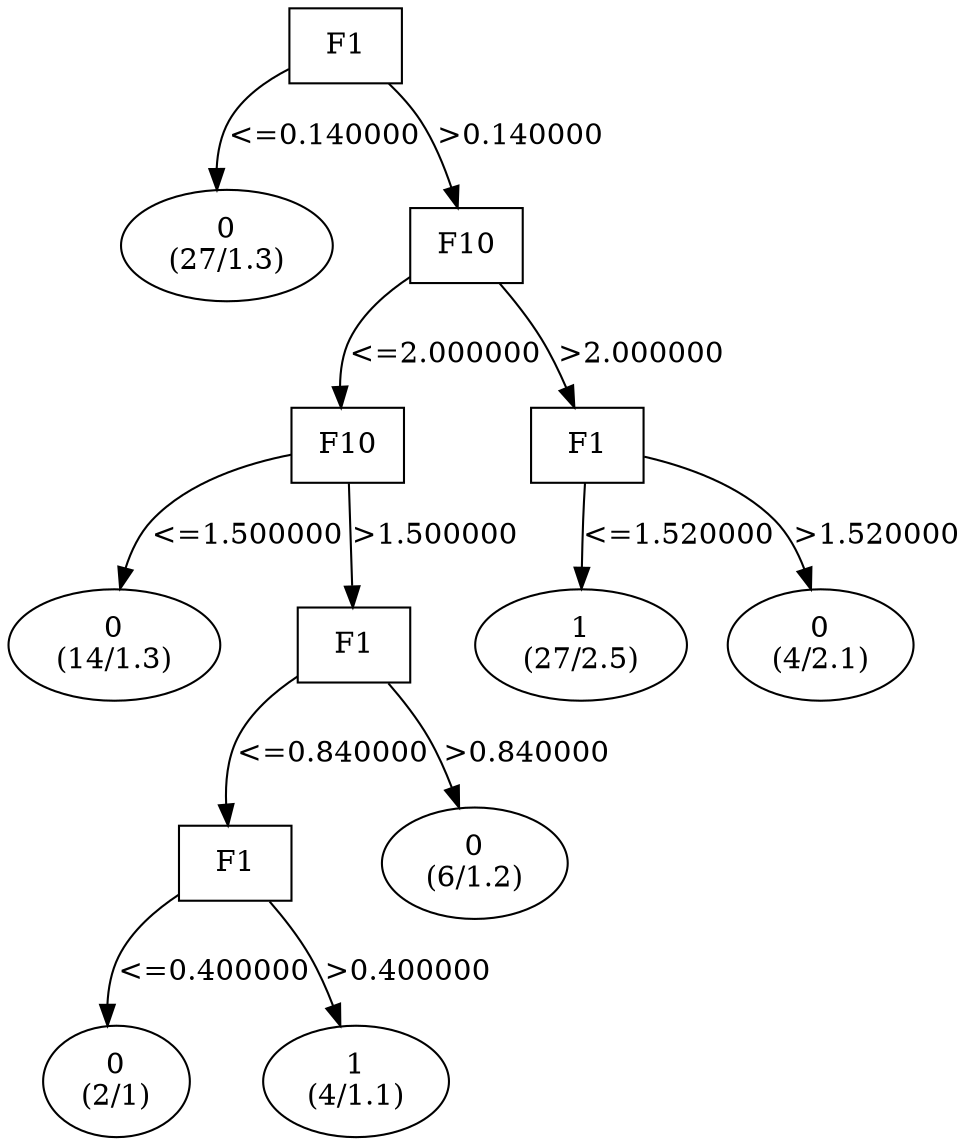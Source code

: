 digraph YaDT {
n0 [ shape=box, label="F1\n"]
n0 -> n1 [label="<=0.140000"]
n1 [ shape=ellipse, label="0\n(27/1.3)"]
n0 -> n2 [label=">0.140000"]
n2 [ shape=box, label="F10\n"]
n2 -> n3 [label="<=2.000000"]
n3 [ shape=box, label="F10\n"]
n3 -> n4 [label="<=1.500000"]
n4 [ shape=ellipse, label="0\n(14/1.3)"]
n3 -> n5 [label=">1.500000"]
n5 [ shape=box, label="F1\n"]
n5 -> n6 [label="<=0.840000"]
n6 [ shape=box, label="F1\n"]
n6 -> n7 [label="<=0.400000"]
n7 [ shape=ellipse, label="0\n(2/1)"]
n6 -> n8 [label=">0.400000"]
n8 [ shape=ellipse, label="1\n(4/1.1)"]
n5 -> n10 [label=">0.840000"]
n10 [ shape=ellipse, label="0\n(6/1.2)"]
n2 -> n13 [label=">2.000000"]
n13 [ shape=box, label="F1\n"]
n13 -> n14 [label="<=1.520000"]
n14 [ shape=ellipse, label="1\n(27/2.5)"]
n13 -> n15 [label=">1.520000"]
n15 [ shape=ellipse, label="0\n(4/2.1)"]
}
